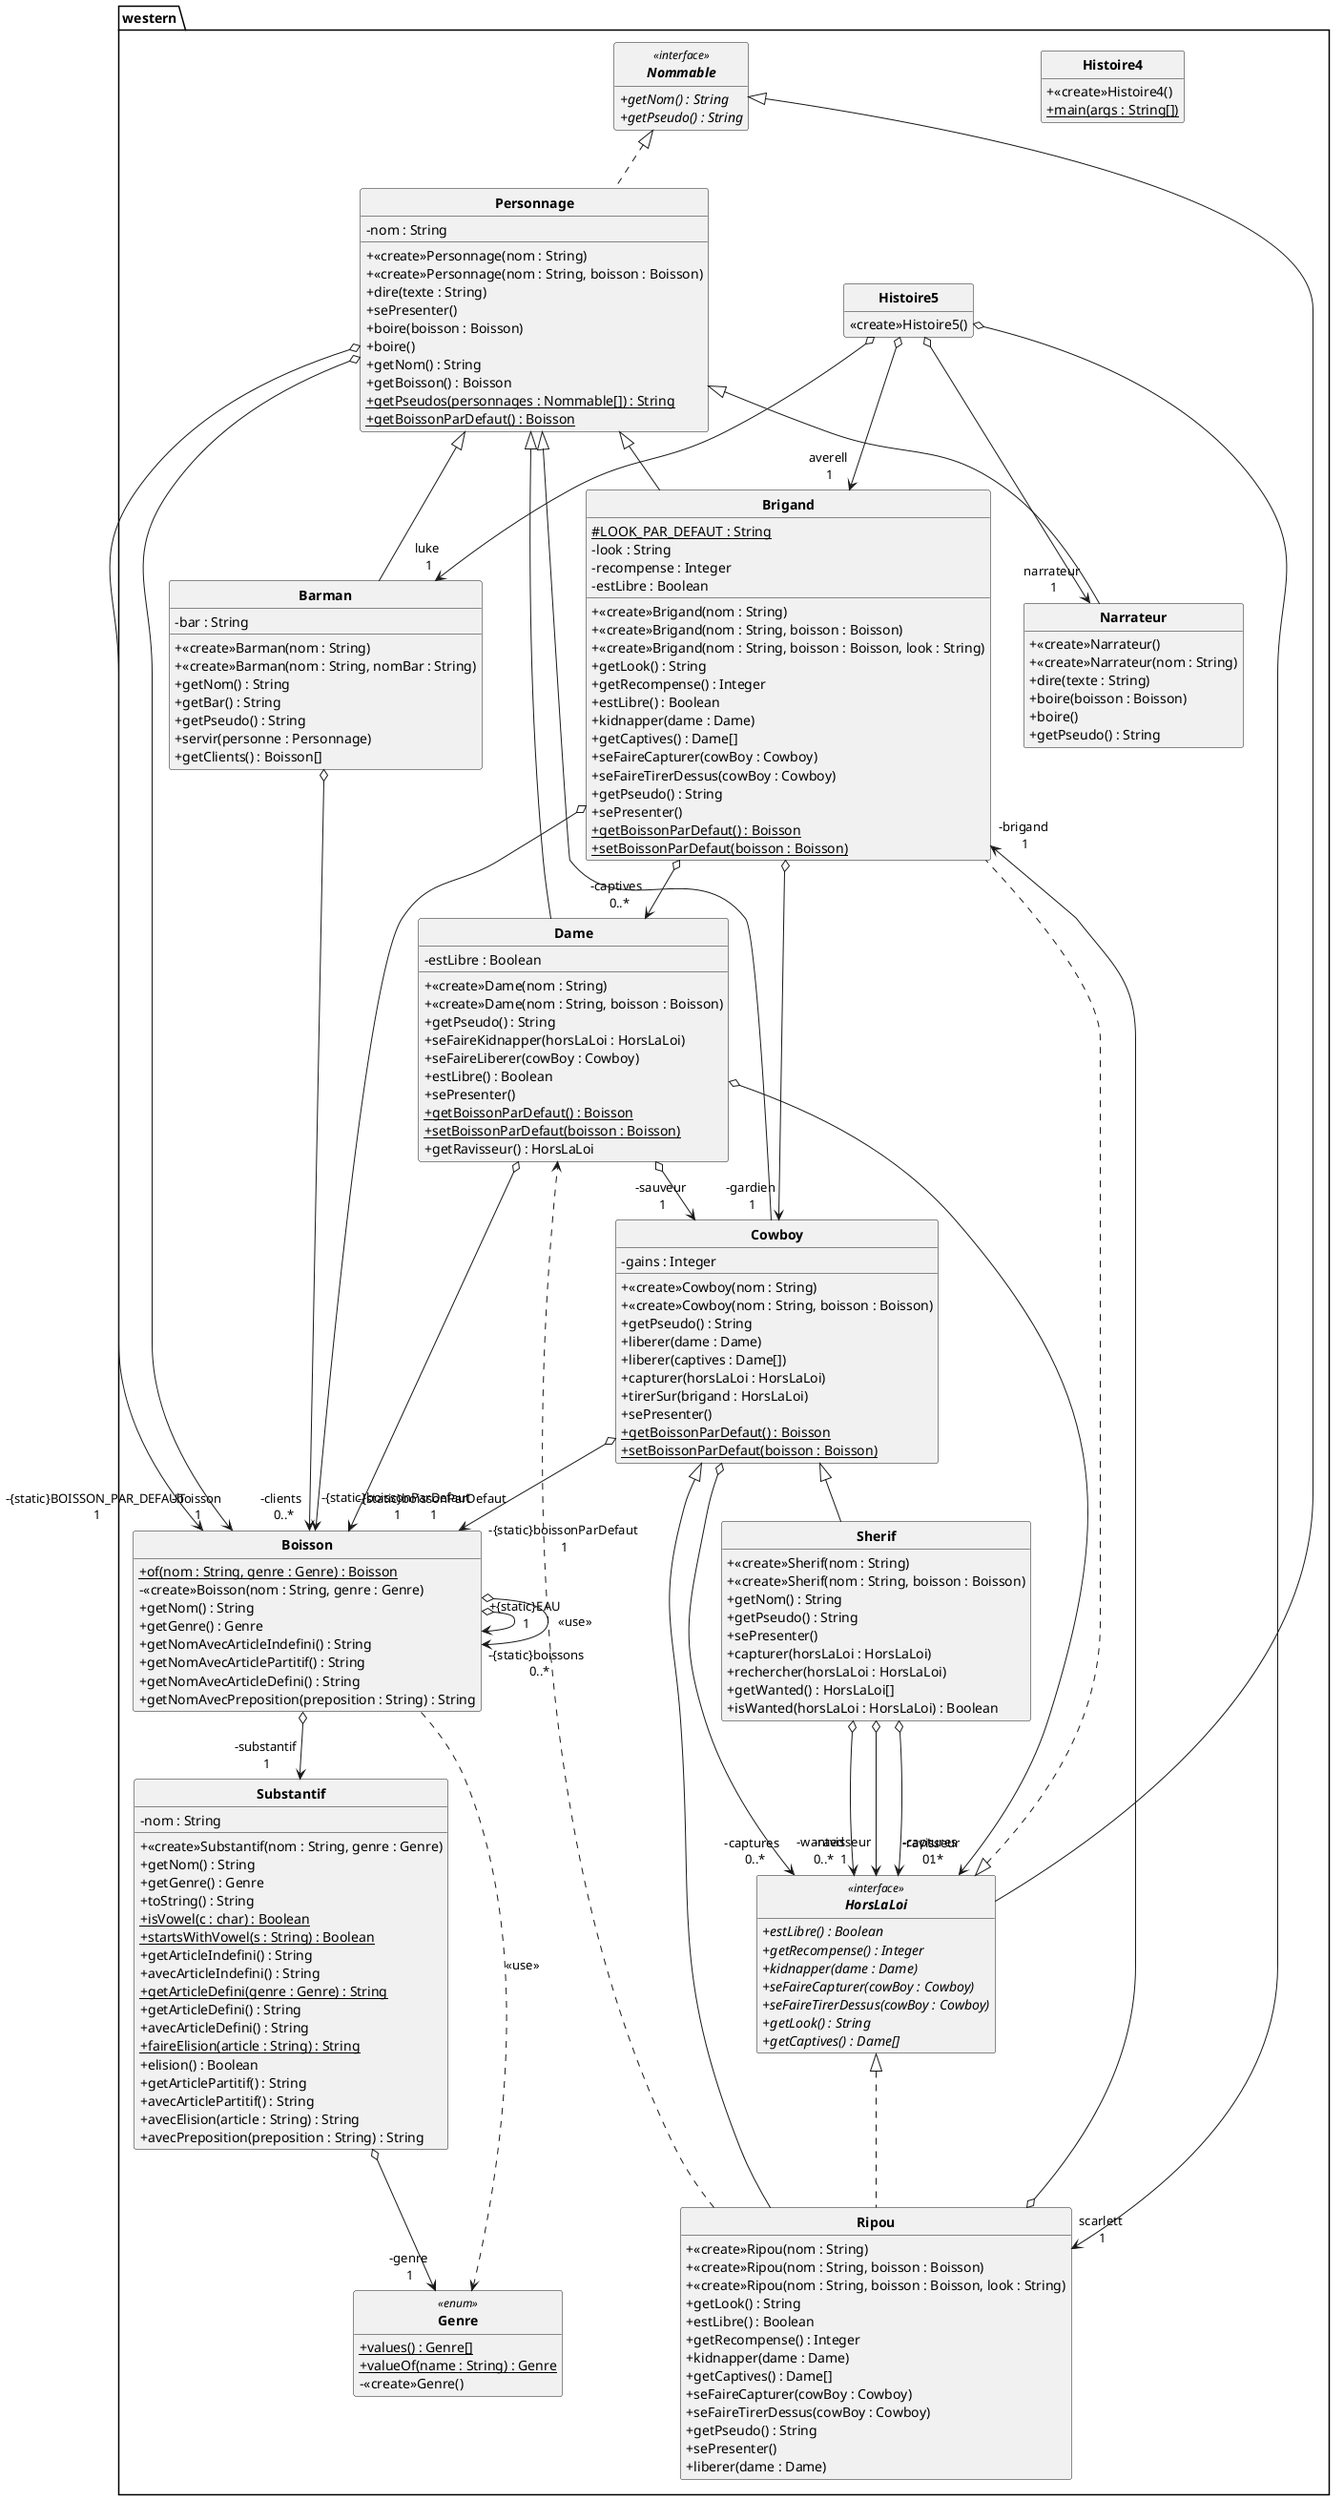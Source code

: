 @startuml

'UML GENERE PAR CODE :)

skinparam style strictuml
skinparam classAttributeIconSize 0
skinparam classFontStyle Bold
hide empty members

PACKAGE western{
	CLASS Barman  extends Personnage {
		+<<create>>Barman(nom : String)
		+<<create>>Barman(nom : String, nomBar : String)
		-bar : String
		+getNom() : String
		+getBar() : String
		+getPseudo() : String
		+servir(personne : Personnage)
		+getClients() : Boisson[]
	}
Barman o--> "-clients  \n0..*"Boisson



	CLASS Boisson  {
		+{static}of(nom : String, genre : Genre) : Boisson
		-<<create>>Boisson(nom : String, genre : Genre)
		+getNom() : String
		+getGenre() : Genre
		+getNomAvecArticleIndefini() : String
		+getNomAvecArticlePartitif() : String
		+getNomAvecArticleDefini() : String
		+getNomAvecPreposition(preposition : String) : String
	}
Boisson o--> "-substantif \n1"Substantif
Boisson o--> "+{static}EAU \n1"Boisson
Boisson o--> "-{static}boissons  \n0..*"Boisson


Boisson ..> Genre : "<<use>>"

	CLASS Brigand  extends Personnage implements HorsLaLoi {
		#{static}LOOK_PAR_DEFAUT : String
		-look : String
		-recompense : Integer
		-estLibre : Boolean
		+<<create>>Brigand(nom : String)
		+<<create>>Brigand(nom : String, boisson : Boisson)
		+<<create>>Brigand(nom : String, boisson : Boisson, look : String)
		+getLook() : String
		+getRecompense() : Integer
		+estLibre() : Boolean
		+kidnapper(dame : Dame)
		+getCaptives() : Dame[]
		+seFaireCapturer(cowBoy : Cowboy)
		+seFaireTirerDessus(cowBoy : Cowboy)
		+getPseudo() : String
		+sePresenter()
		+{static}getBoissonParDefaut() : Boisson
		+{static}setBoissonParDefaut(boisson : Boisson)
	}
Brigand o--> "-captives  \n0..*"Dame
Brigand o--> "-gardien \n1"Cowboy
Brigand o--> "-{static}boissonParDefaut \n1"Boisson



	CLASS Cowboy  extends Personnage {
		-gains : Integer
		+<<create>>Cowboy(nom : String)
		+<<create>>Cowboy(nom : String, boisson : Boisson)
		+getPseudo() : String
		+liberer(dame : Dame)
		+liberer(captives : Dame[])
		+capturer(horsLaLoi : HorsLaLoi)
		+tirerSur(brigand : HorsLaLoi)
		+sePresenter()
		+{static}getBoissonParDefaut() : Boisson
		+{static}setBoissonParDefaut(boisson : Boisson)
	}
Cowboy o--> "-captures  \n0..*"HorsLaLoi
Cowboy o--> "-{static}boissonParDefaut \n1"Boisson



	CLASS Dame  extends Personnage {
		-estLibre : Boolean
		+<<create>>Dame(nom : String)
		+<<create>>Dame(nom : String, boisson : Boisson)
		+getPseudo() : String
		+seFaireKidnapper(horsLaLoi : HorsLaLoi)
		+seFaireLiberer(cowBoy : Cowboy)
		+estLibre() : Boolean
		+sePresenter()
		+{static}getBoissonParDefaut() : Boisson
		+{static}setBoissonParDefaut(boisson : Boisson)
		+getRavisseur() : HorsLaLoi
	}
Dame o--> "-sauveur \n1"Cowboy
Dame o--> "-ravisseur \n1"HorsLaLoi
Dame o--> "-{static}boissonParDefaut \n1"Boisson



	ENUM Genre<<enum>>{
		+{static}values() : Genre[]
		+{static}valueOf(name : String) : Genre
		-<<create>>Genre()

	}

	CLASS Histoire4  {
		+<<create>>Histoire4()
		+{static}main(args : String[])
	}



	CLASS Histoire5  {
		<<create>>Histoire5()
	}
Histoire5 o--> "luke \n1"Barman
Histoire5 o--> "averell \n1"Brigand
Histoire5 o--> "scarlett \n1"Ripou
Histoire5 o--> "narrateur \n1"Narrateur



	INTERFACE HorsLaLoi <<interface>>  implements Nommable{
		+{abstract}estLibre() : Boolean
		+{abstract}getRecompense() : Integer
		+{abstract}kidnapper(dame : Dame)
		+{abstract}seFaireCapturer(cowBoy : Cowboy)
		+{abstract}seFaireTirerDessus(cowBoy : Cowboy)
		+{abstract}getLook() : String
		+{abstract}getCaptives() : Dame[]

	}

	CLASS Narrateur  extends Personnage {
		+<<create>>Narrateur()
		+<<create>>Narrateur(nom : String)
		+dire(texte : String)
		+boire(boisson : Boisson)
		+boire()
		+getPseudo() : String
	}



	INTERFACE Nommable <<interface>> {
		+{abstract}getNom() : String
		+{abstract}getPseudo() : String

	}

	CLASS Personnage  implements Nommable {
		-nom : String
		+<<create>>Personnage(nom : String)
		+<<create>>Personnage(nom : String, boisson : Boisson)
		+dire(texte : String)
		+sePresenter()
		+boire(boisson : Boisson)
		+boire()
		+getNom() : String
		+getBoisson() : Boisson
		+{static}getPseudos(personnages : Nommable[]) : String
		+{static}getBoissonParDefaut() : Boisson
	}
Personnage o--> "-{static}BOISSON_PAR_DEFAUT \n1"Boisson
Personnage o--> "-boisson \n1"Boisson



	CLASS Ripou  extends Cowboy implements HorsLaLoi {
		+<<create>>Ripou(nom : String)
		+<<create>>Ripou(nom : String, boisson : Boisson)
		+<<create>>Ripou(nom : String, boisson : Boisson, look : String)
		+getLook() : String
		+estLibre() : Boolean
		+getRecompense() : Integer
		+kidnapper(dame : Dame)
		+getCaptives() : Dame[]
		+seFaireCapturer(cowBoy : Cowboy)
		+seFaireTirerDessus(cowBoy : Cowboy)
		+getPseudo() : String
		+sePresenter()
		+liberer(dame : Dame)
	}
Ripou o--> "-brigand \n1"Brigand


Ripou ..> Dame : "<<use>>"

	CLASS Sherif  extends Cowboy {
		+<<create>>Sherif(nom : String)
		+<<create>>Sherif(nom : String, boisson : Boisson)
		+getNom() : String
		+getPseudo() : String
		+sePresenter()
		+capturer(horsLaLoi : HorsLaLoi)
		+rechercher(horsLaLoi : HorsLaLoi)
		+getWanted() : HorsLaLoi[]
		+isWanted(horsLaLoi : HorsLaLoi) : Boolean
	}
Sherif o--> "-wanted  \n0..*"HorsLaLoi
Sherif o--> "-ravisseur \n1"HorsLaLoi
Sherif o--> "-captures  \n0..*"HorsLaLoi



	CLASS Substantif  {
		-nom : String
		+<<create>>Substantif(nom : String, genre : Genre)
		+getNom() : String
		+getGenre() : Genre
		+toString() : String
		+{static}isVowel(c : char) : Boolean
		+{static}startsWithVowel(s : String) : Boolean
		+getArticleIndefini() : String
		+avecArticleIndefini() : String
		+{static}getArticleDefini(genre : Genre) : String
		+getArticleDefini() : String
		+avecArticleDefini() : String
		+{static}faireElision(article : String) : String
		+elision() : Boolean
		+getArticlePartitif() : String
		+avecArticlePartitif() : String
		+avecElision(article : String) : String
		+avecPreposition(preposition : String) : String
	}
Substantif o--> "-genre \n1"Genre




}
@enduml
